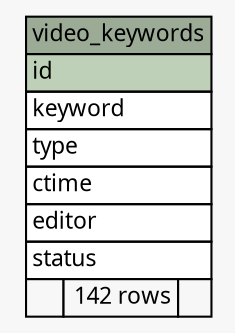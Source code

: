 // dot 2.26.0 on Linux 2.6.32-504.3.3.el6.x86_64
// SchemaSpy rev Unknown
digraph "video_keywords" {
  graph [
    rankdir="RL"
    bgcolor="#f7f7f7"
    nodesep="0.18"
    ranksep="0.46"
    fontname="Microsoft YaHei"
    fontsize="11"
  ];
  node [
    fontname="Microsoft YaHei"
    fontsize="11"
    shape="plaintext"
  ];
  edge [
    arrowsize="0.8"
  ];
  "video_keywords" [
    label=<
    <TABLE BORDER="0" CELLBORDER="1" CELLSPACING="0" BGCOLOR="#ffffff">
      <TR><TD COLSPAN="3" BGCOLOR="#9bab96" ALIGN="CENTER">video_keywords</TD></TR>
      <TR><TD PORT="id" COLSPAN="3" BGCOLOR="#bed1b8" ALIGN="LEFT">id</TD></TR>
      <TR><TD PORT="keyword" COLSPAN="3" ALIGN="LEFT">keyword</TD></TR>
      <TR><TD PORT="type" COLSPAN="3" ALIGN="LEFT">type</TD></TR>
      <TR><TD PORT="ctime" COLSPAN="3" ALIGN="LEFT">ctime</TD></TR>
      <TR><TD PORT="editor" COLSPAN="3" ALIGN="LEFT">editor</TD></TR>
      <TR><TD PORT="status" COLSPAN="3" ALIGN="LEFT">status</TD></TR>
      <TR><TD ALIGN="LEFT" BGCOLOR="#f7f7f7">  </TD><TD ALIGN="RIGHT" BGCOLOR="#f7f7f7">142 rows</TD><TD ALIGN="RIGHT" BGCOLOR="#f7f7f7">  </TD></TR>
    </TABLE>>
    URL="tables/video_keywords.html"
    tooltip="video_keywords"
  ];
}
